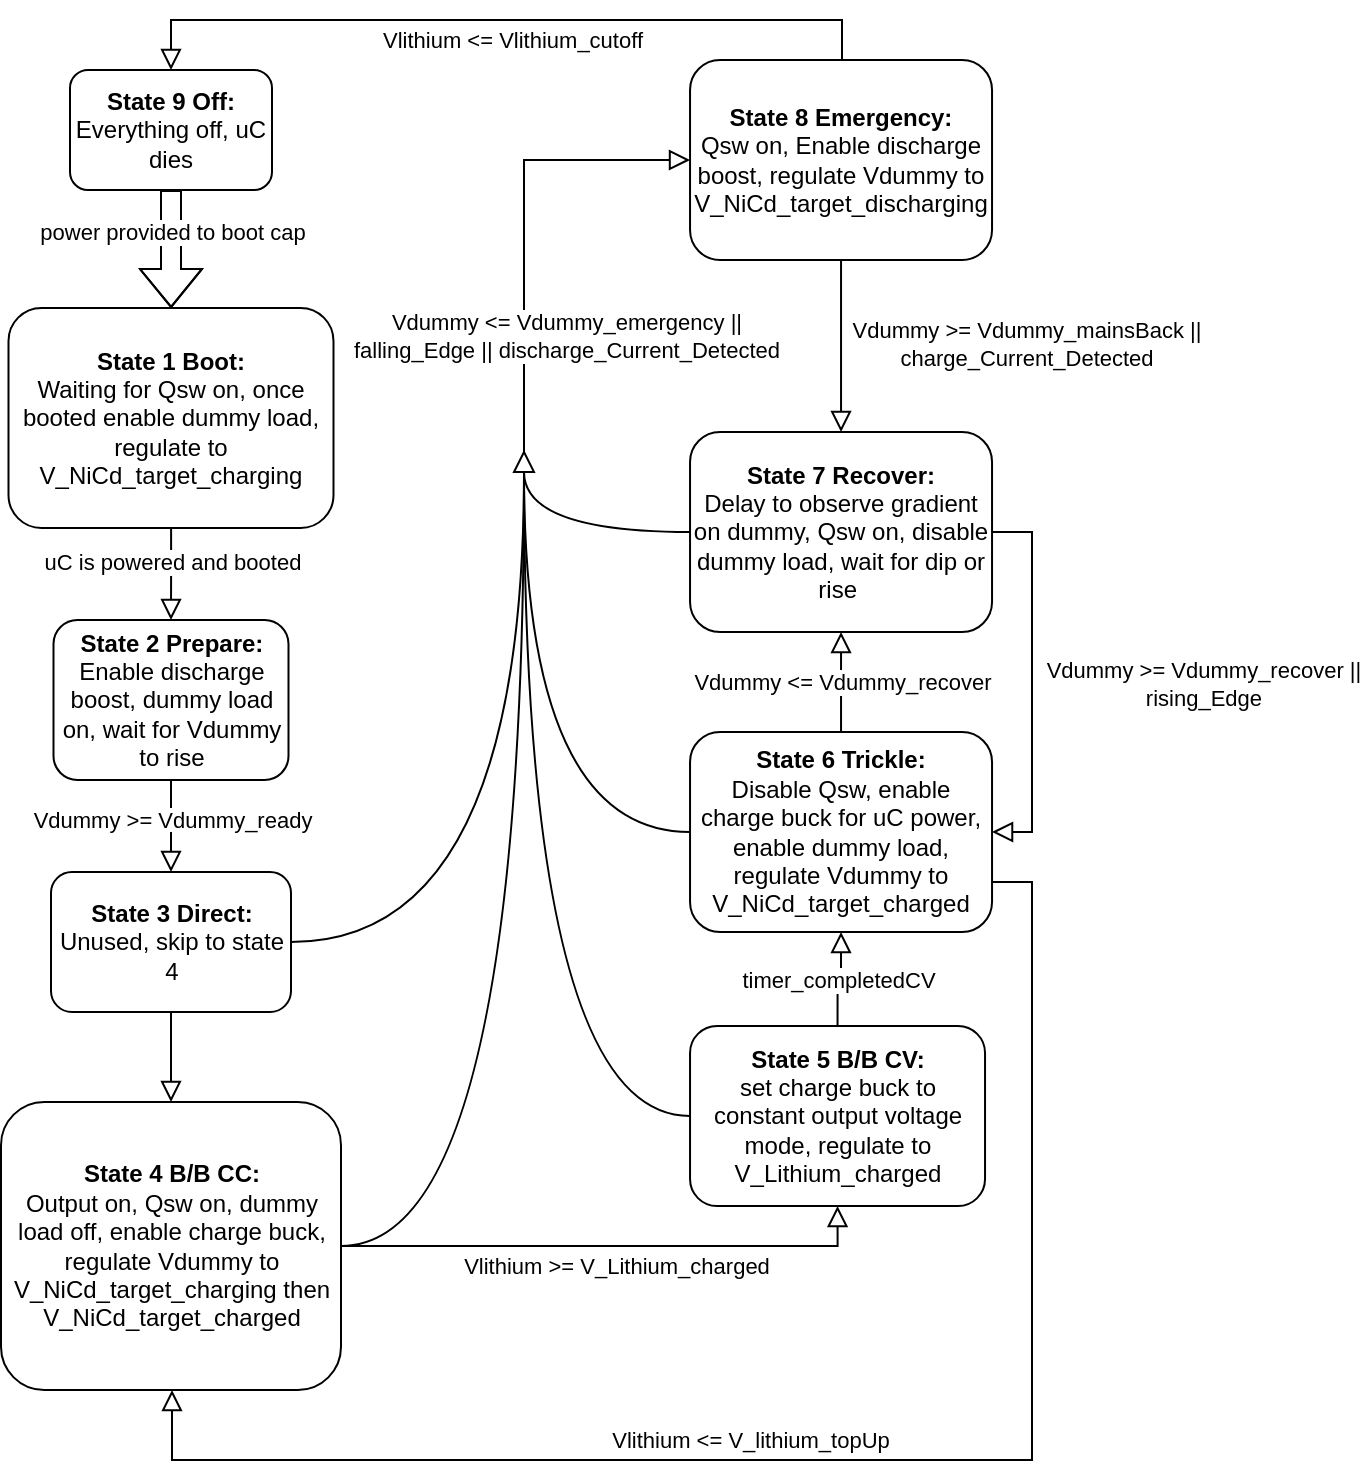 <mxfile version="24.5.4" type="github">
  <diagram id="C5RBs43oDa-KdzZeNtuy" name="Page-1">
    <mxGraphModel dx="1687" dy="868" grid="1" gridSize="10" guides="1" tooltips="1" connect="1" arrows="1" fold="1" page="1" pageScale="1" pageWidth="827" pageHeight="1169" math="0" shadow="0">
      <root>
        <mxCell id="WIyWlLk6GJQsqaUBKTNV-0" />
        <mxCell id="WIyWlLk6GJQsqaUBKTNV-1" parent="WIyWlLk6GJQsqaUBKTNV-0" />
        <mxCell id="v2d9FCQcoDtDcaZlf5Bg-0" value="" style="rounded=0;html=1;jettySize=auto;orthogonalLoop=1;fontSize=11;endArrow=block;endFill=0;endSize=8;strokeWidth=1;shadow=0;labelBackgroundColor=none;edgeStyle=orthogonalEdgeStyle;entryX=0.5;entryY=0;entryDx=0;entryDy=0;" edge="1" parent="WIyWlLk6GJQsqaUBKTNV-1" source="v2d9FCQcoDtDcaZlf5Bg-2" target="v2d9FCQcoDtDcaZlf5Bg-37">
          <mxGeometry relative="1" as="geometry">
            <mxPoint x="225.5" y="326" as="targetPoint" />
          </mxGeometry>
        </mxCell>
        <mxCell id="v2d9FCQcoDtDcaZlf5Bg-1" value="uC is powered and booted" style="edgeLabel;html=1;align=center;verticalAlign=middle;resizable=0;points=[];" vertex="1" connectable="0" parent="v2d9FCQcoDtDcaZlf5Bg-0">
          <mxGeometry x="-0.072" y="1" relative="1" as="geometry">
            <mxPoint x="-1" y="-5" as="offset" />
          </mxGeometry>
        </mxCell>
        <mxCell id="v2d9FCQcoDtDcaZlf5Bg-2" value="&lt;b&gt;State 1 Boot:&lt;/b&gt;&lt;div&gt;Waiting for Qsw on, once booted enable dummy load, regulate to V_NiCd_target_charging&lt;/div&gt;" style="rounded=1;whiteSpace=wrap;html=1;fontSize=12;glass=0;strokeWidth=1;shadow=0;" vertex="1" parent="WIyWlLk6GJQsqaUBKTNV-1">
          <mxGeometry x="144.25" y="174" width="162.5" height="110" as="geometry" />
        </mxCell>
        <mxCell id="v2d9FCQcoDtDcaZlf5Bg-3" value="" style="rounded=0;html=1;jettySize=auto;orthogonalLoop=1;fontSize=11;endArrow=block;endFill=0;endSize=8;strokeWidth=1;shadow=0;labelBackgroundColor=none;edgeStyle=orthogonalEdgeStyle;exitX=0.5;exitY=1;exitDx=0;exitDy=0;entryX=0.5;entryY=0;entryDx=0;entryDy=0;" edge="1" parent="WIyWlLk6GJQsqaUBKTNV-1" source="v2d9FCQcoDtDcaZlf5Bg-6" target="v2d9FCQcoDtDcaZlf5Bg-7">
          <mxGeometry x="-0.015" y="19" relative="1" as="geometry">
            <mxPoint as="offset" />
            <mxPoint x="475.5" y="366" as="sourcePoint" />
            <mxPoint x="475.534" y="406.028" as="targetPoint" />
          </mxGeometry>
        </mxCell>
        <mxCell id="v2d9FCQcoDtDcaZlf5Bg-4" value="&lt;span style=&quot;background-color: rgb(255, 255, 255);&quot;&gt;Vdummy &amp;gt;= Vdummy_ready&lt;/span&gt;" style="edgeStyle=orthogonalEdgeStyle;rounded=0;html=1;jettySize=auto;orthogonalLoop=1;fontSize=11;endArrow=block;endFill=0;endSize=8;strokeWidth=1;shadow=0;labelBackgroundColor=none;entryX=0.5;entryY=0;entryDx=0;entryDy=0;exitX=0.5;exitY=1;exitDx=0;exitDy=0;" edge="1" parent="WIyWlLk6GJQsqaUBKTNV-1" source="v2d9FCQcoDtDcaZlf5Bg-37" target="v2d9FCQcoDtDcaZlf5Bg-6">
          <mxGeometry x="-0.13" relative="1" as="geometry">
            <mxPoint as="offset" />
            <mxPoint x="225.5" y="396" as="sourcePoint" />
            <Array as="points" />
          </mxGeometry>
        </mxCell>
        <mxCell id="v2d9FCQcoDtDcaZlf5Bg-6" value="&lt;b&gt;State 3 Direct:&lt;br&gt;&lt;/b&gt;&lt;div&gt;&lt;span style=&quot;background-color: initial;&quot;&gt;Unused, skip to state 4&lt;/span&gt;&lt;/div&gt;" style="rounded=1;whiteSpace=wrap;html=1;fontSize=12;glass=0;strokeWidth=1;shadow=0;" vertex="1" parent="WIyWlLk6GJQsqaUBKTNV-1">
          <mxGeometry x="165.5" y="456" width="120" height="70" as="geometry" />
        </mxCell>
        <mxCell id="v2d9FCQcoDtDcaZlf5Bg-7" value="&lt;b&gt;State 4 B/B CC:&lt;/b&gt;&lt;div&gt;Output on, Qsw on, dummy load off, enable charge buck, regulate Vdummy to V_NiCd_target_charging then V_NiCd_target_charged&lt;/div&gt;" style="rounded=1;whiteSpace=wrap;html=1;fontSize=12;glass=0;strokeWidth=1;shadow=0;" vertex="1" parent="WIyWlLk6GJQsqaUBKTNV-1">
          <mxGeometry x="140.5" y="571" width="170" height="144" as="geometry" />
        </mxCell>
        <mxCell id="v2d9FCQcoDtDcaZlf5Bg-8" value="&lt;b&gt;State 5 B/B CV:&lt;/b&gt;&lt;div&gt;set charge buck to constant output voltage mode, regulate to V_Lithium_charged&lt;/div&gt;" style="rounded=1;whiteSpace=wrap;html=1;fontSize=12;glass=0;strokeWidth=1;shadow=0;" vertex="1" parent="WIyWlLk6GJQsqaUBKTNV-1">
          <mxGeometry x="485.02" y="533" width="147.5" height="90" as="geometry" />
        </mxCell>
        <mxCell id="v2d9FCQcoDtDcaZlf5Bg-9" value="&lt;span style=&quot;background-color: rgb(255, 255, 255);&quot;&gt;Vlithium &amp;gt;= V_Lithium_charged&lt;/span&gt;" style="rounded=0;html=1;jettySize=auto;orthogonalLoop=1;fontSize=11;endArrow=block;endFill=0;endSize=8;strokeWidth=1;shadow=0;labelBackgroundColor=none;edgeStyle=orthogonalEdgeStyle;exitX=1;exitY=0.5;exitDx=0;exitDy=0;entryX=0.5;entryY=1;entryDx=0;entryDy=0;" edge="1" parent="WIyWlLk6GJQsqaUBKTNV-1" source="v2d9FCQcoDtDcaZlf5Bg-7" target="v2d9FCQcoDtDcaZlf5Bg-8">
          <mxGeometry x="0.026" y="-10" relative="1" as="geometry">
            <mxPoint as="offset" />
            <mxPoint x="235.5" y="536" as="sourcePoint" />
            <mxPoint x="235.5" y="586" as="targetPoint" />
            <Array as="points">
              <mxPoint x="559" y="643" />
            </Array>
          </mxGeometry>
        </mxCell>
        <mxCell id="v2d9FCQcoDtDcaZlf5Bg-10" value="&lt;b&gt;State 6 Trickle:&lt;/b&gt;&lt;div&gt;Disable Qsw, enable charge buck for uC power, enable dummy load, regulate Vdummy to V_NiCd_target_charged&lt;/div&gt;" style="rounded=1;whiteSpace=wrap;html=1;fontSize=12;glass=0;strokeWidth=1;shadow=0;" vertex="1" parent="WIyWlLk6GJQsqaUBKTNV-1">
          <mxGeometry x="485.02" y="386" width="151" height="100" as="geometry" />
        </mxCell>
        <mxCell id="v2d9FCQcoDtDcaZlf5Bg-11" value="" style="rounded=0;html=1;jettySize=auto;orthogonalLoop=1;fontSize=11;endArrow=block;endFill=0;endSize=8;strokeWidth=1;shadow=0;labelBackgroundColor=none;edgeStyle=orthogonalEdgeStyle;exitX=0.5;exitY=0;exitDx=0;exitDy=0;entryX=0.5;entryY=1;entryDx=0;entryDy=0;" edge="1" parent="WIyWlLk6GJQsqaUBKTNV-1" source="v2d9FCQcoDtDcaZlf5Bg-8" target="v2d9FCQcoDtDcaZlf5Bg-10">
          <mxGeometry x="0.045" y="20" relative="1" as="geometry">
            <mxPoint as="offset" />
            <mxPoint x="398.02" y="636" as="sourcePoint" />
            <mxPoint x="519.02" y="566" as="targetPoint" />
          </mxGeometry>
        </mxCell>
        <mxCell id="v2d9FCQcoDtDcaZlf5Bg-12" value="timer_completedCV" style="edgeLabel;html=1;align=center;verticalAlign=middle;resizable=0;points=[];" vertex="1" connectable="0" parent="v2d9FCQcoDtDcaZlf5Bg-11">
          <mxGeometry x="-0.042" relative="1" as="geometry">
            <mxPoint as="offset" />
          </mxGeometry>
        </mxCell>
        <mxCell id="v2d9FCQcoDtDcaZlf5Bg-13" value="&lt;b&gt;State 7 Recover:&lt;/b&gt;&lt;div&gt;Delay to observe gradient on dummy, Qsw on, disable dummy load, wait for dip or rise&amp;nbsp;&lt;br&gt;&lt;/div&gt;" style="rounded=1;whiteSpace=wrap;html=1;fontSize=12;glass=0;strokeWidth=1;shadow=0;" vertex="1" parent="WIyWlLk6GJQsqaUBKTNV-1">
          <mxGeometry x="485.02" y="236" width="151" height="100" as="geometry" />
        </mxCell>
        <mxCell id="v2d9FCQcoDtDcaZlf5Bg-14" value="" style="triangle;whiteSpace=wrap;html=1;rotation=-90;" vertex="1" parent="WIyWlLk6GJQsqaUBKTNV-1">
          <mxGeometry x="397" y="246" width="10" height="10" as="geometry" />
        </mxCell>
        <mxCell id="v2d9FCQcoDtDcaZlf5Bg-15" value="" style="edgeStyle=orthogonalEdgeStyle;rounded=0;html=1;jettySize=auto;orthogonalLoop=1;fontSize=11;endArrow=none;endFill=0;strokeWidth=1;shadow=0;labelBackgroundColor=none;entryX=0;entryY=0.5;entryDx=0;entryDy=0;exitX=1;exitY=0.5;exitDx=0;exitDy=0;curved=1;" edge="1" parent="WIyWlLk6GJQsqaUBKTNV-1" source="v2d9FCQcoDtDcaZlf5Bg-6" target="v2d9FCQcoDtDcaZlf5Bg-14">
          <mxGeometry relative="1" as="geometry">
            <mxPoint as="offset" />
            <mxPoint x="235.5" y="406" as="sourcePoint" />
            <mxPoint x="235.5" y="466" as="targetPoint" />
            <Array as="points" />
          </mxGeometry>
        </mxCell>
        <mxCell id="v2d9FCQcoDtDcaZlf5Bg-16" value="" style="edgeStyle=orthogonalEdgeStyle;rounded=0;html=1;jettySize=auto;orthogonalLoop=1;fontSize=11;endArrow=none;endFill=0;strokeWidth=1;shadow=0;labelBackgroundColor=none;exitX=1;exitY=0.5;exitDx=0;exitDy=0;curved=1;entryX=0;entryY=0.5;entryDx=0;entryDy=0;" edge="1" parent="WIyWlLk6GJQsqaUBKTNV-1" source="v2d9FCQcoDtDcaZlf5Bg-7" target="v2d9FCQcoDtDcaZlf5Bg-14">
          <mxGeometry relative="1" as="geometry">
            <mxPoint as="offset" />
            <mxPoint x="295.5" y="501" as="sourcePoint" />
            <mxPoint x="365.5" y="266" as="targetPoint" />
            <Array as="points" />
          </mxGeometry>
        </mxCell>
        <mxCell id="v2d9FCQcoDtDcaZlf5Bg-17" value="" style="edgeStyle=orthogonalEdgeStyle;rounded=0;html=1;jettySize=auto;orthogonalLoop=1;fontSize=11;endArrow=none;endFill=0;strokeWidth=1;shadow=0;labelBackgroundColor=none;exitX=0;exitY=0.5;exitDx=0;exitDy=0;curved=1;entryX=0;entryY=0.5;entryDx=0;entryDy=0;" edge="1" parent="WIyWlLk6GJQsqaUBKTNV-1" source="v2d9FCQcoDtDcaZlf5Bg-8" target="v2d9FCQcoDtDcaZlf5Bg-14">
          <mxGeometry relative="1" as="geometry">
            <mxPoint as="offset" />
            <mxPoint x="308.5" y="636" as="sourcePoint" />
            <mxPoint x="355.5" y="356" as="targetPoint" />
            <Array as="points" />
          </mxGeometry>
        </mxCell>
        <mxCell id="v2d9FCQcoDtDcaZlf5Bg-18" value="" style="edgeStyle=orthogonalEdgeStyle;rounded=0;html=1;jettySize=auto;orthogonalLoop=1;fontSize=11;endArrow=none;endFill=0;strokeWidth=1;shadow=0;labelBackgroundColor=none;exitX=0;exitY=0.5;exitDx=0;exitDy=0;curved=1;entryX=0;entryY=0.5;entryDx=0;entryDy=0;" edge="1" parent="WIyWlLk6GJQsqaUBKTNV-1" source="v2d9FCQcoDtDcaZlf5Bg-10" target="v2d9FCQcoDtDcaZlf5Bg-14">
          <mxGeometry relative="1" as="geometry">
            <mxPoint as="offset" />
            <mxPoint x="422.5" y="551" as="sourcePoint" />
            <mxPoint x="350.5" y="356" as="targetPoint" />
            <Array as="points" />
          </mxGeometry>
        </mxCell>
        <mxCell id="v2d9FCQcoDtDcaZlf5Bg-19" value="&lt;b&gt;State 8 Emergency:&lt;/b&gt;&lt;div&gt;Qsw on, Enable discharge boost, regulate Vdummy to V_NiCd_target_discharging&lt;/div&gt;" style="rounded=1;whiteSpace=wrap;html=1;fontSize=12;glass=0;strokeWidth=1;shadow=0;" vertex="1" parent="WIyWlLk6GJQsqaUBKTNV-1">
          <mxGeometry x="485.02" y="50" width="151" height="100" as="geometry" />
        </mxCell>
        <mxCell id="v2d9FCQcoDtDcaZlf5Bg-20" value="" style="rounded=0;html=1;jettySize=auto;orthogonalLoop=1;fontSize=11;endArrow=block;endFill=0;endSize=8;strokeWidth=1;shadow=0;labelBackgroundColor=none;edgeStyle=orthogonalEdgeStyle;entryX=0;entryY=0.5;entryDx=0;entryDy=0;exitX=1;exitY=0.5;exitDx=0;exitDy=0;" edge="1" parent="WIyWlLk6GJQsqaUBKTNV-1" source="v2d9FCQcoDtDcaZlf5Bg-14" target="v2d9FCQcoDtDcaZlf5Bg-19">
          <mxGeometry x="0.045" y="20" relative="1" as="geometry">
            <mxPoint as="offset" />
            <mxPoint x="303" y="110" as="sourcePoint" />
            <mxPoint x="481" y="460" as="targetPoint" />
          </mxGeometry>
        </mxCell>
        <mxCell id="v2d9FCQcoDtDcaZlf5Bg-21" value="Vdummy &amp;lt;= Vdummy_emergency ||&lt;div&gt;falling_Edge || discharge_Current_Detected&lt;/div&gt;" style="edgeLabel;html=1;align=center;verticalAlign=middle;resizable=0;points=[];" vertex="1" connectable="0" parent="v2d9FCQcoDtDcaZlf5Bg-20">
          <mxGeometry x="-0.09" relative="1" as="geometry">
            <mxPoint x="21" y="46" as="offset" />
          </mxGeometry>
        </mxCell>
        <mxCell id="v2d9FCQcoDtDcaZlf5Bg-22" value="" style="edgeStyle=orthogonalEdgeStyle;rounded=0;html=1;jettySize=auto;orthogonalLoop=1;fontSize=11;endArrow=none;endFill=0;strokeWidth=1;shadow=0;labelBackgroundColor=none;exitX=0;exitY=0.5;exitDx=0;exitDy=0;curved=1;entryX=0;entryY=0.5;entryDx=0;entryDy=0;" edge="1" parent="WIyWlLk6GJQsqaUBKTNV-1" source="v2d9FCQcoDtDcaZlf5Bg-13" target="v2d9FCQcoDtDcaZlf5Bg-14">
          <mxGeometry relative="1" as="geometry">
            <mxPoint as="offset" />
            <mxPoint x="406" y="436" as="sourcePoint" />
            <mxPoint x="343" y="196" as="targetPoint" />
            <Array as="points" />
          </mxGeometry>
        </mxCell>
        <mxCell id="v2d9FCQcoDtDcaZlf5Bg-23" style="edgeStyle=orthogonalEdgeStyle;rounded=0;orthogonalLoop=1;jettySize=auto;html=1;exitX=0.5;exitY=1;exitDx=0;exitDy=0;shape=flexArrow;" edge="1" parent="WIyWlLk6GJQsqaUBKTNV-1" source="v2d9FCQcoDtDcaZlf5Bg-25" target="v2d9FCQcoDtDcaZlf5Bg-2">
          <mxGeometry relative="1" as="geometry" />
        </mxCell>
        <mxCell id="v2d9FCQcoDtDcaZlf5Bg-24" value="power provided to boot cap" style="edgeLabel;html=1;align=center;verticalAlign=middle;resizable=0;points=[];" vertex="1" connectable="0" parent="v2d9FCQcoDtDcaZlf5Bg-23">
          <mxGeometry x="0.026" y="-4" relative="1" as="geometry">
            <mxPoint x="4" y="-10" as="offset" />
          </mxGeometry>
        </mxCell>
        <mxCell id="v2d9FCQcoDtDcaZlf5Bg-25" value="&lt;b&gt;State 9 Off:&lt;/b&gt;&lt;div&gt;Everything off, uC dies&lt;/div&gt;" style="rounded=1;whiteSpace=wrap;html=1;fontSize=12;glass=0;strokeWidth=1;shadow=0;" vertex="1" parent="WIyWlLk6GJQsqaUBKTNV-1">
          <mxGeometry x="175" y="55" width="101" height="60" as="geometry" />
        </mxCell>
        <mxCell id="v2d9FCQcoDtDcaZlf5Bg-26" value="" style="rounded=0;html=1;jettySize=auto;orthogonalLoop=1;fontSize=11;endArrow=block;endFill=0;endSize=8;strokeWidth=1;shadow=0;labelBackgroundColor=none;edgeStyle=orthogonalEdgeStyle;entryX=0.5;entryY=0;entryDx=0;entryDy=0;" edge="1" parent="WIyWlLk6GJQsqaUBKTNV-1" target="v2d9FCQcoDtDcaZlf5Bg-25">
          <mxGeometry x="0.045" y="20" relative="1" as="geometry">
            <mxPoint as="offset" />
            <mxPoint x="561" y="50" as="sourcePoint" />
            <mxPoint x="406" y="110" as="targetPoint" />
            <Array as="points">
              <mxPoint x="561" y="30" />
              <mxPoint x="226" y="30" />
            </Array>
          </mxGeometry>
        </mxCell>
        <mxCell id="v2d9FCQcoDtDcaZlf5Bg-27" value="Vlithium &amp;lt;= Vlithium_cutoff" style="edgeLabel;html=1;align=center;verticalAlign=middle;resizable=0;points=[];" vertex="1" connectable="0" parent="v2d9FCQcoDtDcaZlf5Bg-26">
          <mxGeometry x="-0.09" relative="1" as="geometry">
            <mxPoint x="-12" y="10" as="offset" />
          </mxGeometry>
        </mxCell>
        <mxCell id="v2d9FCQcoDtDcaZlf5Bg-28" value="" style="rounded=0;html=1;jettySize=auto;orthogonalLoop=1;fontSize=11;endArrow=block;endFill=0;endSize=8;strokeWidth=1;shadow=0;labelBackgroundColor=none;edgeStyle=orthogonalEdgeStyle;entryX=0.5;entryY=0;entryDx=0;entryDy=0;exitX=0.5;exitY=1;exitDx=0;exitDy=0;" edge="1" parent="WIyWlLk6GJQsqaUBKTNV-1" source="v2d9FCQcoDtDcaZlf5Bg-19" target="v2d9FCQcoDtDcaZlf5Bg-13">
          <mxGeometry x="0.045" y="20" relative="1" as="geometry">
            <mxPoint as="offset" />
            <mxPoint x="560.52" y="176" as="sourcePoint" />
            <mxPoint x="495.52" y="136" as="targetPoint" />
          </mxGeometry>
        </mxCell>
        <mxCell id="v2d9FCQcoDtDcaZlf5Bg-29" value="Vdummy &amp;gt;= Vdummy_mainsBack ||&lt;div&gt;charge_Current_Detected&lt;/div&gt;" style="edgeLabel;html=1;align=center;verticalAlign=middle;resizable=0;points=[];" vertex="1" connectable="0" parent="v2d9FCQcoDtDcaZlf5Bg-28">
          <mxGeometry x="-0.09" relative="1" as="geometry">
            <mxPoint x="92" y="3" as="offset" />
          </mxGeometry>
        </mxCell>
        <mxCell id="v2d9FCQcoDtDcaZlf5Bg-30" value="" style="rounded=0;html=1;jettySize=auto;orthogonalLoop=1;fontSize=11;endArrow=block;endFill=0;endSize=8;strokeWidth=1;shadow=0;labelBackgroundColor=none;edgeStyle=orthogonalEdgeStyle;entryX=1;entryY=0.5;entryDx=0;entryDy=0;exitX=1;exitY=0.5;exitDx=0;exitDy=0;" edge="1" parent="WIyWlLk6GJQsqaUBKTNV-1" source="v2d9FCQcoDtDcaZlf5Bg-13" target="v2d9FCQcoDtDcaZlf5Bg-10">
          <mxGeometry x="0.045" y="20" relative="1" as="geometry">
            <mxPoint as="offset" />
            <mxPoint x="560.52" y="226" as="sourcePoint" />
            <mxPoint x="570.52" y="246" as="targetPoint" />
          </mxGeometry>
        </mxCell>
        <mxCell id="v2d9FCQcoDtDcaZlf5Bg-31" value="Vdummy &amp;gt;= Vdummy_recover ||&amp;nbsp;&lt;div&gt;rising_Edge&amp;nbsp;&lt;/div&gt;" style="edgeLabel;html=1;align=center;verticalAlign=middle;resizable=0;points=[];" vertex="1" connectable="0" parent="v2d9FCQcoDtDcaZlf5Bg-30">
          <mxGeometry x="-0.09" relative="1" as="geometry">
            <mxPoint x="87" y="9" as="offset" />
          </mxGeometry>
        </mxCell>
        <mxCell id="v2d9FCQcoDtDcaZlf5Bg-32" value="" style="rounded=0;html=1;jettySize=auto;orthogonalLoop=1;fontSize=11;endArrow=block;endFill=0;endSize=8;strokeWidth=1;shadow=0;labelBackgroundColor=none;edgeStyle=orthogonalEdgeStyle;entryX=0.5;entryY=1;entryDx=0;entryDy=0;exitX=0.5;exitY=0;exitDx=0;exitDy=0;" edge="1" parent="WIyWlLk6GJQsqaUBKTNV-1" source="v2d9FCQcoDtDcaZlf5Bg-10" target="v2d9FCQcoDtDcaZlf5Bg-13">
          <mxGeometry x="0.045" y="20" relative="1" as="geometry">
            <mxPoint as="offset" />
            <mxPoint x="646.52" y="296" as="sourcePoint" />
            <mxPoint x="646.52" y="446" as="targetPoint" />
          </mxGeometry>
        </mxCell>
        <mxCell id="v2d9FCQcoDtDcaZlf5Bg-33" value="Vdummy &amp;lt;= Vdummy_recover" style="edgeLabel;html=1;align=center;verticalAlign=middle;resizable=0;points=[];" vertex="1" connectable="0" parent="v2d9FCQcoDtDcaZlf5Bg-32">
          <mxGeometry x="-0.09" relative="1" as="geometry">
            <mxPoint y="-2" as="offset" />
          </mxGeometry>
        </mxCell>
        <mxCell id="v2d9FCQcoDtDcaZlf5Bg-34" value="" style="rounded=0;html=1;jettySize=auto;orthogonalLoop=1;fontSize=11;endArrow=block;endFill=0;endSize=8;strokeWidth=1;shadow=0;labelBackgroundColor=none;edgeStyle=orthogonalEdgeStyle;entryX=0.5;entryY=1;entryDx=0;entryDy=0;exitX=1;exitY=0.75;exitDx=0;exitDy=0;" edge="1" parent="WIyWlLk6GJQsqaUBKTNV-1" source="v2d9FCQcoDtDcaZlf5Bg-10" target="v2d9FCQcoDtDcaZlf5Bg-7">
          <mxGeometry x="0.045" y="20" relative="1" as="geometry">
            <mxPoint as="offset" />
            <mxPoint x="557" y="296" as="sourcePoint" />
            <mxPoint x="557" y="446" as="targetPoint" />
            <Array as="points">
              <mxPoint x="656" y="461" />
              <mxPoint x="656" y="750" />
              <mxPoint x="226" y="750" />
              <mxPoint x="226" y="715" />
            </Array>
          </mxGeometry>
        </mxCell>
        <mxCell id="v2d9FCQcoDtDcaZlf5Bg-35" value="Vlithium &amp;lt;= V_lithium_topUp" style="edgeLabel;html=1;align=center;verticalAlign=middle;resizable=0;points=[];" vertex="1" connectable="0" parent="v2d9FCQcoDtDcaZlf5Bg-34">
          <mxGeometry x="-0.09" relative="1" as="geometry">
            <mxPoint x="-98" y="-10" as="offset" />
          </mxGeometry>
        </mxCell>
        <mxCell id="v2d9FCQcoDtDcaZlf5Bg-37" value="&lt;b&gt;State 2 Prepare:&lt;/b&gt;&lt;div&gt;Enable discharge boost, dummy load on, wait for Vdummy to rise&lt;/div&gt;" style="rounded=1;whiteSpace=wrap;html=1;fontSize=12;glass=0;strokeWidth=1;shadow=0;" vertex="1" parent="WIyWlLk6GJQsqaUBKTNV-1">
          <mxGeometry x="166.75" y="330" width="117.5" height="80" as="geometry" />
        </mxCell>
      </root>
    </mxGraphModel>
  </diagram>
</mxfile>
